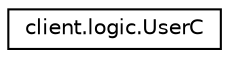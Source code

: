 digraph "Graphical Class Hierarchy"
{
  edge [fontname="Helvetica",fontsize="10",labelfontname="Helvetica",labelfontsize="10"];
  node [fontname="Helvetica",fontsize="10",shape=record];
  rankdir="LR";
  Node0 [label="client.logic.UserC",height=0.2,width=0.4,color="black", fillcolor="white", style="filled",URL="$classclient_1_1logic_1_1_user_c.html"];
}
